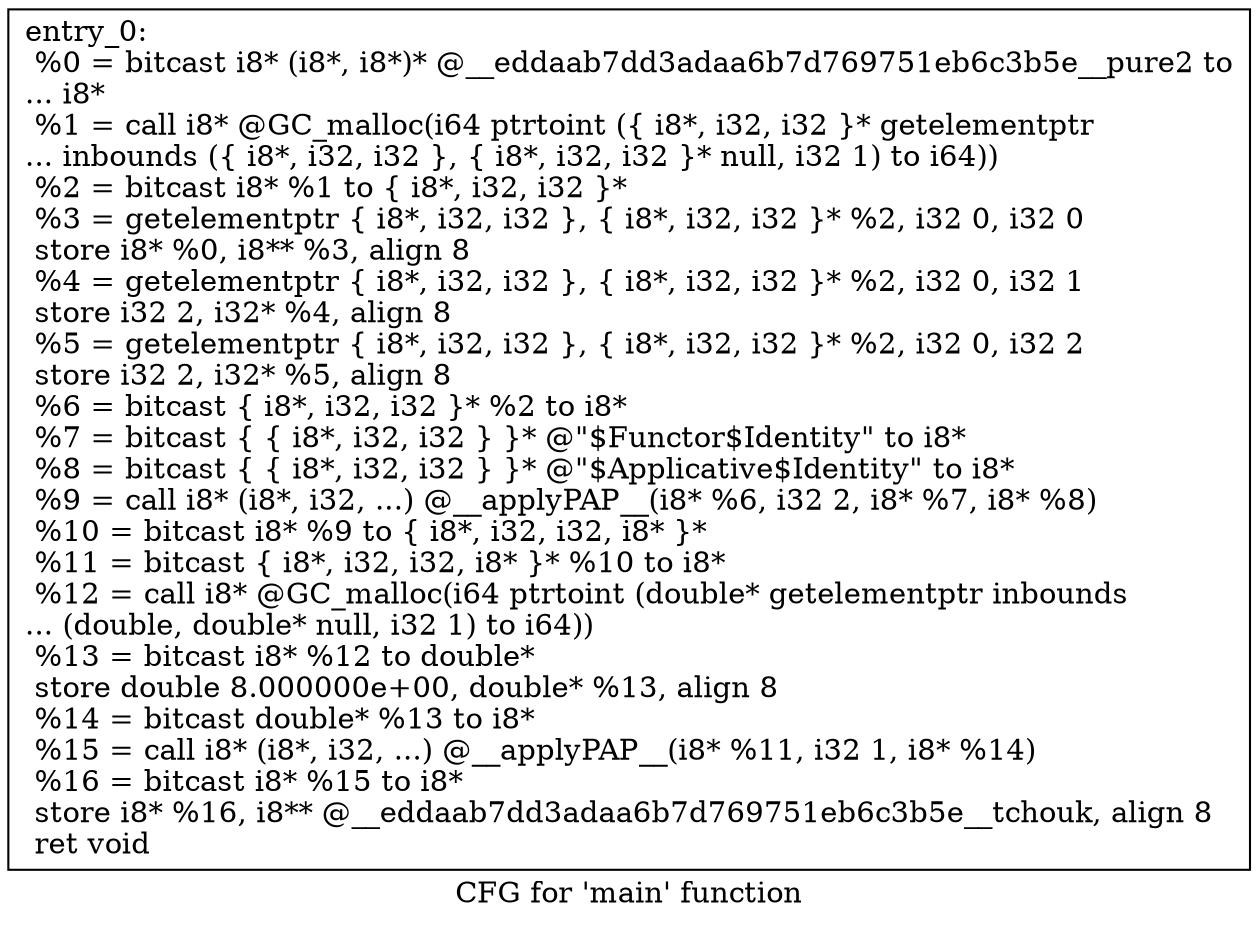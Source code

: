 digraph "CFG for 'main' function" {
	label="CFG for 'main' function";

	Node0x7f9812629a70 [shape=record,label="{entry_0:\l  %0 = bitcast i8* (i8*, i8*)* @__eddaab7dd3adaa6b7d769751eb6c3b5e__pure2 to\l... i8*\l  %1 = call i8* @GC_malloc(i64 ptrtoint (\{ i8*, i32, i32 \}* getelementptr\l... inbounds (\{ i8*, i32, i32 \}, \{ i8*, i32, i32 \}* null, i32 1) to i64))\l  %2 = bitcast i8* %1 to \{ i8*, i32, i32 \}*\l  %3 = getelementptr \{ i8*, i32, i32 \}, \{ i8*, i32, i32 \}* %2, i32 0, i32 0\l  store i8* %0, i8** %3, align 8\l  %4 = getelementptr \{ i8*, i32, i32 \}, \{ i8*, i32, i32 \}* %2, i32 0, i32 1\l  store i32 2, i32* %4, align 8\l  %5 = getelementptr \{ i8*, i32, i32 \}, \{ i8*, i32, i32 \}* %2, i32 0, i32 2\l  store i32 2, i32* %5, align 8\l  %6 = bitcast \{ i8*, i32, i32 \}* %2 to i8*\l  %7 = bitcast \{ \{ i8*, i32, i32 \} \}* @\"$Functor$Identity\" to i8*\l  %8 = bitcast \{ \{ i8*, i32, i32 \} \}* @\"$Applicative$Identity\" to i8*\l  %9 = call i8* (i8*, i32, ...) @__applyPAP__(i8* %6, i32 2, i8* %7, i8* %8)\l  %10 = bitcast i8* %9 to \{ i8*, i32, i32, i8* \}*\l  %11 = bitcast \{ i8*, i32, i32, i8* \}* %10 to i8*\l  %12 = call i8* @GC_malloc(i64 ptrtoint (double* getelementptr inbounds\l... (double, double* null, i32 1) to i64))\l  %13 = bitcast i8* %12 to double*\l  store double 8.000000e+00, double* %13, align 8\l  %14 = bitcast double* %13 to i8*\l  %15 = call i8* (i8*, i32, ...) @__applyPAP__(i8* %11, i32 1, i8* %14)\l  %16 = bitcast i8* %15 to i8*\l  store i8* %16, i8** @__eddaab7dd3adaa6b7d769751eb6c3b5e__tchouk, align 8\l  ret void\l}"];
}
